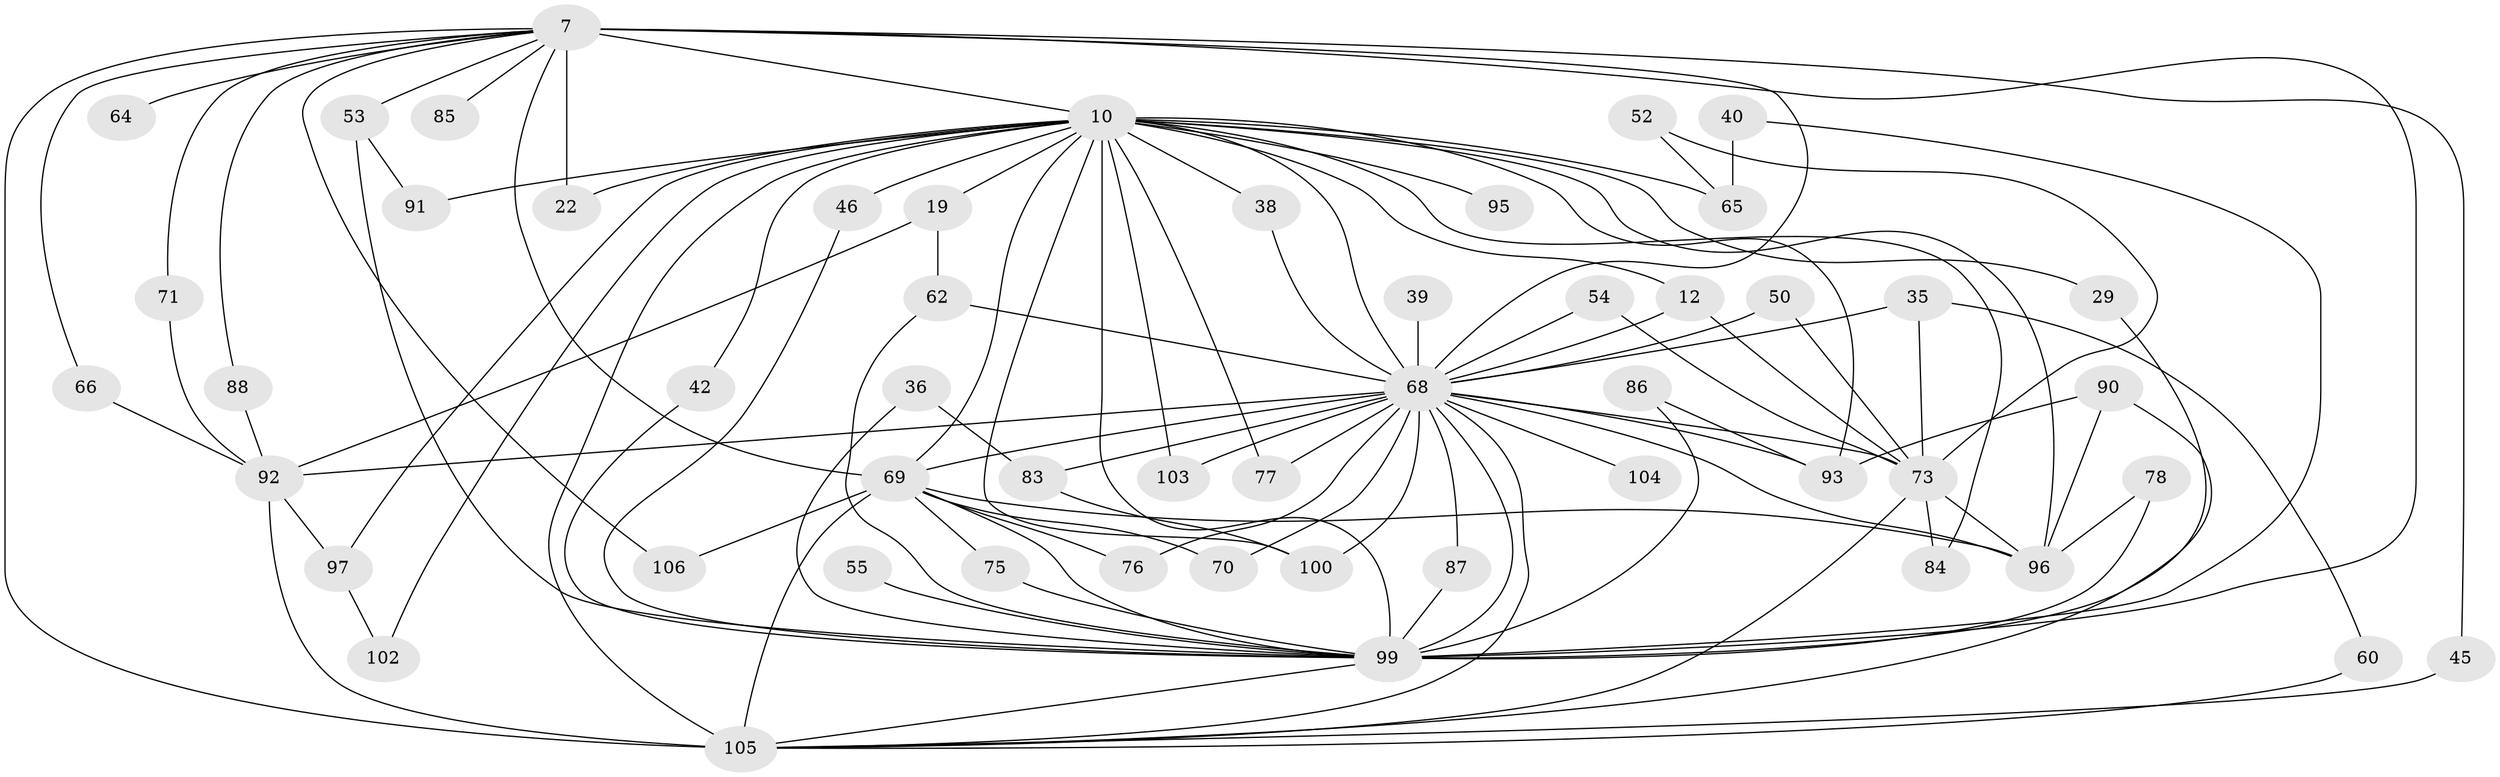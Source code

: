 // original degree distribution, {15: 0.03773584905660377, 23: 0.009433962264150943, 16: 0.009433962264150943, 19: 0.009433962264150943, 32: 0.009433962264150943, 24: 0.018867924528301886, 6: 0.009433962264150943, 3: 0.18867924528301888, 5: 0.0660377358490566, 9: 0.009433962264150943, 4: 0.07547169811320754, 8: 0.009433962264150943, 2: 0.5283018867924528, 7: 0.018867924528301886}
// Generated by graph-tools (version 1.1) at 2025/43/03/09/25 04:43:35]
// undirected, 53 vertices, 107 edges
graph export_dot {
graph [start="1"]
  node [color=gray90,style=filled];
  7 [super="+4"];
  10 [super="+8"];
  12;
  19;
  22;
  29;
  35 [super="+33"];
  36;
  38 [super="+15"];
  39;
  40;
  42;
  45;
  46;
  50;
  52;
  53 [super="+51"];
  54;
  55;
  60;
  62;
  64;
  65 [super="+11+61"];
  66;
  68 [super="+34+9+24"];
  69 [super="+37+6"];
  70;
  71;
  73 [super="+30+27"];
  75;
  76 [super="+41"];
  77;
  78;
  83 [super="+28"];
  84;
  85;
  86;
  87 [super="+72"];
  88;
  90 [super="+63"];
  91;
  92 [super="+59+25+80"];
  93 [super="+47"];
  95;
  96 [super="+81+89+17"];
  97 [super="+82"];
  99 [super="+79+48+56+5"];
  100 [super="+94+74"];
  102 [super="+67"];
  103;
  104;
  105 [super="+101+49+98"];
  106;
  7 -- 10 [weight=4];
  7 -- 22;
  7 -- 64 [weight=2];
  7 -- 71;
  7 -- 85 [weight=2];
  7 -- 88;
  7 -- 106;
  7 -- 66;
  7 -- 45;
  7 -- 53 [weight=2];
  7 -- 69 [weight=5];
  7 -- 99 [weight=6];
  7 -- 68 [weight=5];
  7 -- 105;
  10 -- 19 [weight=2];
  10 -- 42;
  10 -- 77;
  10 -- 96 [weight=4];
  10 -- 100 [weight=2];
  10 -- 102 [weight=3];
  10 -- 93;
  10 -- 65 [weight=5];
  10 -- 69 [weight=5];
  10 -- 12;
  10 -- 84;
  10 -- 22;
  10 -- 91;
  10 -- 29;
  10 -- 95;
  10 -- 38 [weight=2];
  10 -- 103;
  10 -- 46;
  10 -- 99 [weight=6];
  10 -- 68 [weight=5];
  10 -- 97;
  10 -- 105 [weight=3];
  12 -- 68;
  12 -- 73;
  19 -- 62;
  19 -- 92;
  29 -- 99;
  35 -- 60;
  35 -- 68;
  35 -- 73 [weight=2];
  36 -- 83;
  36 -- 99;
  38 -- 68;
  39 -- 68 [weight=2];
  40 -- 65;
  40 -- 99;
  42 -- 99;
  45 -- 105;
  46 -- 99;
  50 -- 68;
  50 -- 73;
  52 -- 65;
  52 -- 73;
  53 -- 91;
  53 -- 99;
  54 -- 68;
  54 -- 73;
  55 -- 99 [weight=2];
  60 -- 105;
  62 -- 99;
  62 -- 68;
  66 -- 92;
  68 -- 69 [weight=6];
  68 -- 83 [weight=4];
  68 -- 87;
  68 -- 70;
  68 -- 73 [weight=2];
  68 -- 76 [weight=2];
  68 -- 77;
  68 -- 92 [weight=2];
  68 -- 93 [weight=2];
  68 -- 99 [weight=4];
  68 -- 103;
  68 -- 104 [weight=2];
  68 -- 96;
  68 -- 100 [weight=2];
  68 -- 105;
  69 -- 70;
  69 -- 75;
  69 -- 106;
  69 -- 76;
  69 -- 99 [weight=4];
  69 -- 96;
  69 -- 105 [weight=4];
  71 -- 92;
  73 -- 105;
  73 -- 96 [weight=2];
  73 -- 84;
  75 -- 99;
  78 -- 99;
  78 -- 96;
  83 -- 100;
  86 -- 93;
  86 -- 99;
  87 -- 99 [weight=2];
  88 -- 92;
  90 -- 93;
  90 -- 96;
  90 -- 105;
  92 -- 105 [weight=3];
  92 -- 97;
  97 -- 102;
  99 -- 105;
}
